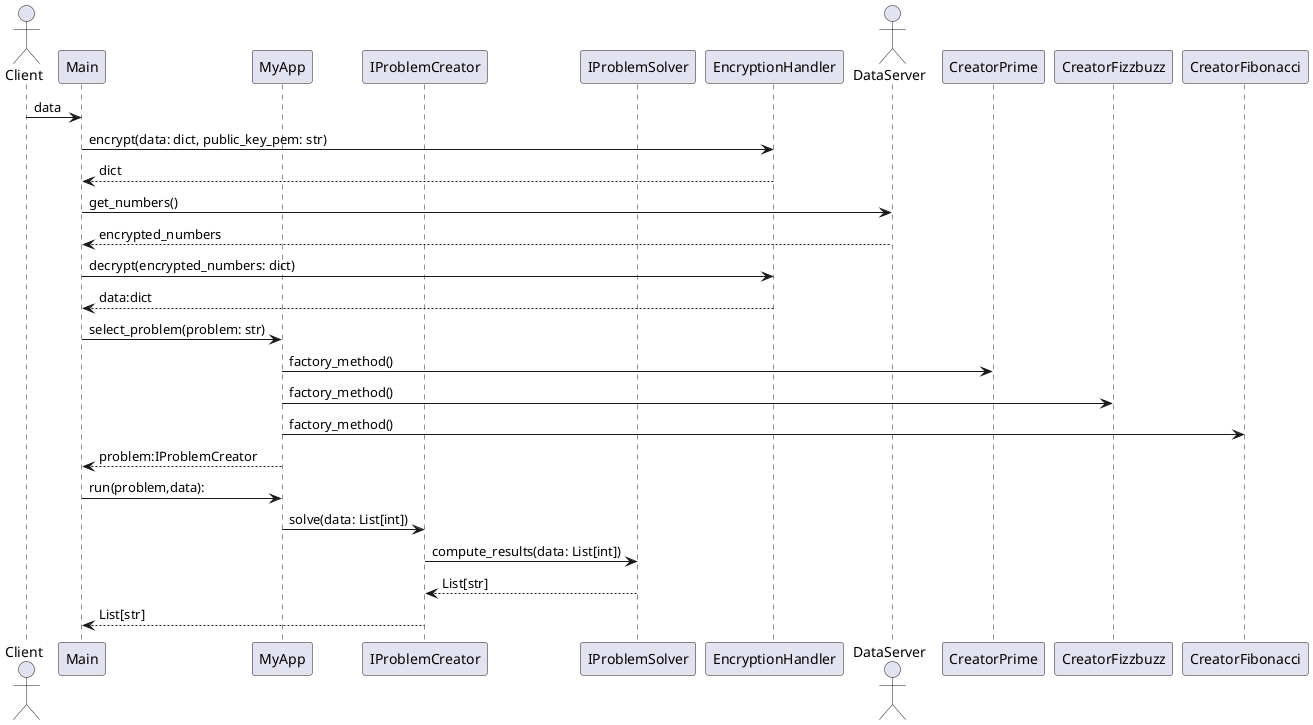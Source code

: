 @startuml

Actor Client
participant Main
participant MyApp
participant IProblemCreator
participant IProblemSolver
participant EncryptionHandler
Actor DataServer

Client -> Main: data
Main -> EncryptionHandler: encrypt(data: dict, public_key_pem: str)
EncryptionHandler --> Main: dict
Main -> DataServer: get_numbers()
DataServer --> Main: encrypted_numbers
Main -> EncryptionHandler: decrypt(encrypted_numbers: dict)
EncryptionHandler --> Main: data:dict
Main -> MyApp: select_problem(problem: str)
MyApp -> CreatorPrime: factory_method()
MyApp -> CreatorFizzbuzz: factory_method()
MyApp -> CreatorFibonacci: factory_method()
MyApp --> Main: problem:IProblemCreator

Main -> MyApp: run(problem,data):
MyApp-> IProblemCreator: solve(data: List[int])
IProblemCreator -> IProblemSolver: compute_results(data: List[int])
IProblemSolver --> IProblemCreator: List[str]
IProblemCreator --> Main: List[str]


@enduml
